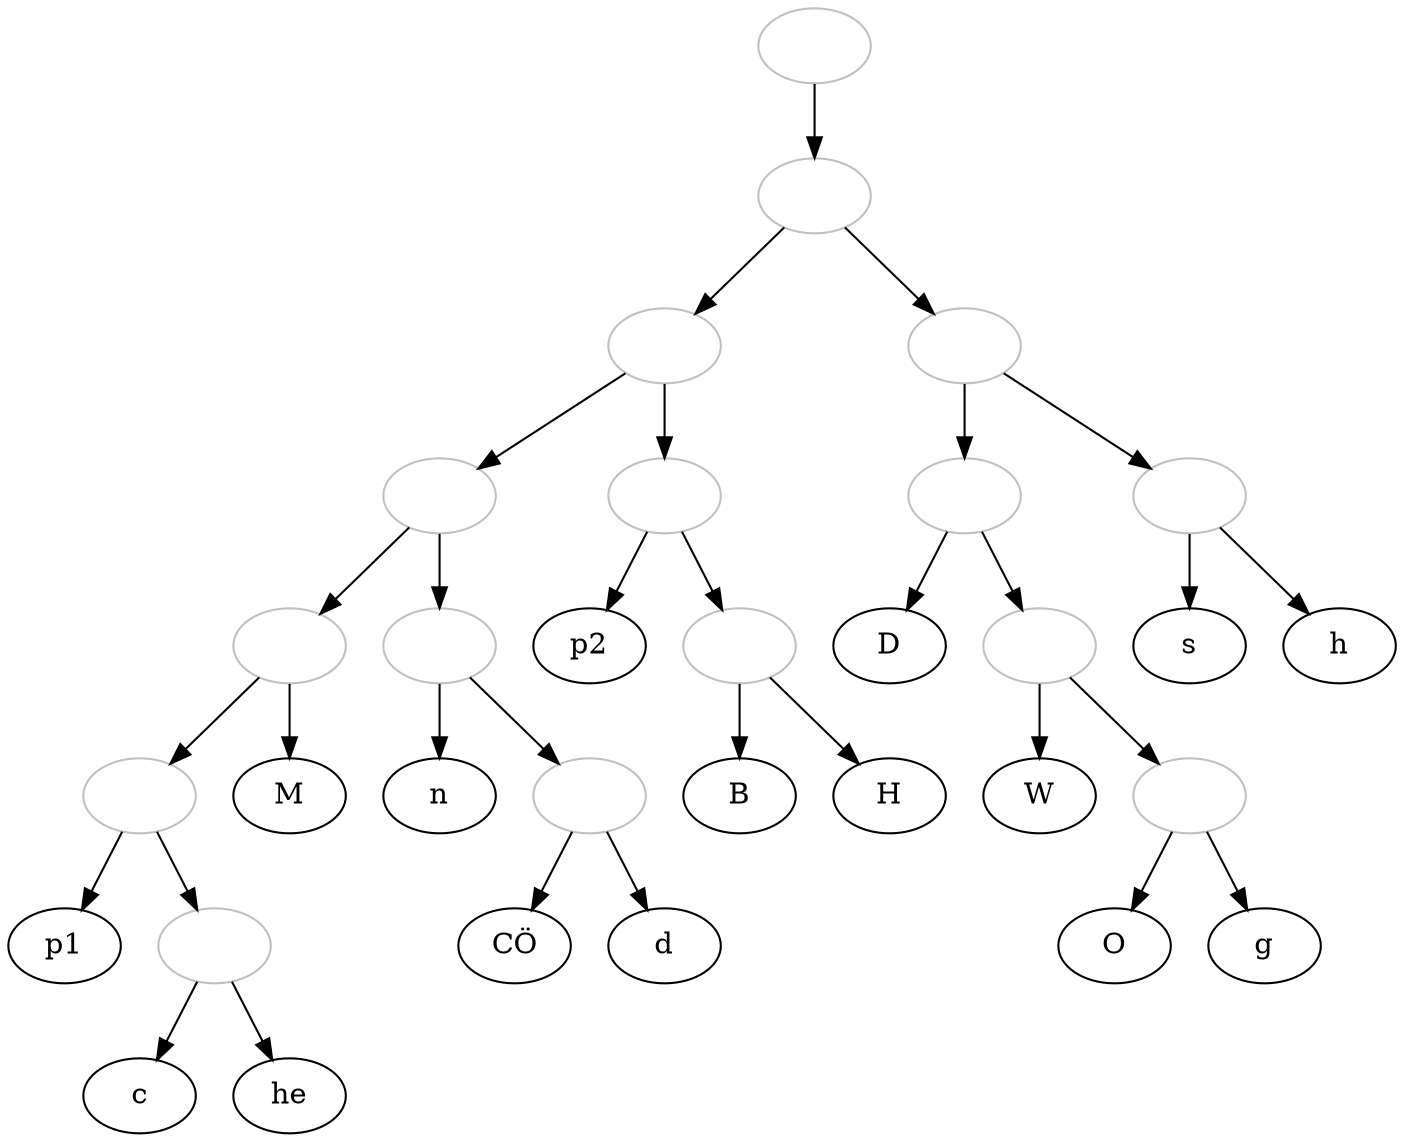 digraph {
original[label="", color="grey"]; 
original->arch
arch[label="", color="grey"]

arch -> arch2

arch2[label="", color="grey"]

arch2 -> arch21
arch21[label="", color="grey"]
 
arch21 -> arch22 

p1che -> p1 
p1che -> che
che[label="", color="grey"]
che -> c 
che -> he

arch22[label="", color="grey"]
arch22 -> M 

arch21 -> nCOd
nCOd[label="", color="grey"]
nCOd -> n
nCOd -> COd 
COd[label="", color="grey"]
COd -> CO
CO[label="CÖ"]
COd -> d

arch22 -> p1che 
p1che[label="", color="grey"]
 
arch2 -> p2HB
p2HB[label="", color="grey"]
p2HB -> p2
p2HB -> HB 

HB[label="", color="grey"]
HB -> B 
HB -> H 


arch -> arch1

arch1[label="", color="grey"]
arch1 -> DWOg
arch1 -> sh

DWOg[label="", color="grey"]
DWOg -> D
DWOg -> WOg

WOg[label="", color="grey"]
WOg -> W 
WOg -> Og

Og[label="", color="grey"]
Og -> O 
Og -> g

sh[label="", color="grey"]
sh -> s
sh -> h
}
